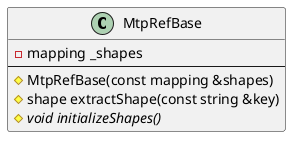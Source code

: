 @startuml

class MtpRefBase{
    - mapping _shapes
--
    # MtpRefBase(const mapping &shapes)
    # shape extractShape(const string &key)
    # {abstract} void initializeShapes()
}

@enduml